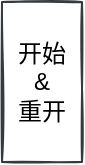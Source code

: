 <mxfile version="17.5.0" type="device"><diagram id="HFHBBIYRpf0l0n2-7mrr" name="Page-1"><mxGraphModel dx="346" dy="174" grid="1" gridSize="10" guides="1" tooltips="1" connect="1" arrows="1" fold="1" page="1" pageScale="1" pageWidth="827" pageHeight="1169" math="0" shadow="0"><root><mxCell id="0"/><mxCell id="1" parent="0"/><mxCell id="3wJBIhFsgQ7Ldo75VCZ_-1" value="开始&lt;br&gt;&amp;amp;&lt;br&gt;重开" style="rounded=0;whiteSpace=wrap;html=1;shadow=0;sketch=1;fillColor=default;strokeColor=#36393d;" vertex="1" parent="1"><mxGeometry x="360" y="240" width="40" height="80" as="geometry"/></mxCell></root></mxGraphModel></diagram></mxfile>